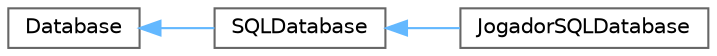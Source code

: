 digraph "Gráfico de Hierarquia de Classes"
{
 // LATEX_PDF_SIZE
  bgcolor="transparent";
  edge [fontname=Helvetica,fontsize=10,labelfontname=Helvetica,labelfontsize=10];
  node [fontname=Helvetica,fontsize=10,shape=box,height=0.2,width=0.4];
  rankdir="LR";
  Node0 [id="Node000000",label="Database",height=0.2,width=0.4,color="grey40", fillcolor="white", style="filled",URL="$classDatabase.html",tooltip=" "];
  Node0 -> Node1 [id="edge10_Node000000_Node000001",dir="back",color="steelblue1",style="solid",tooltip=" "];
  Node1 [id="Node000001",label="SQLDatabase",height=0.2,width=0.4,color="grey40", fillcolor="white", style="filled",URL="$classSQLDatabase.html",tooltip=" "];
  Node1 -> Node2 [id="edge11_Node000001_Node000002",dir="back",color="steelblue1",style="solid",tooltip=" "];
  Node2 [id="Node000002",label="JogadorSQLDatabase",height=0.2,width=0.4,color="grey40", fillcolor="white", style="filled",URL="$classJogadorSQLDatabase.html",tooltip=" "];
}
